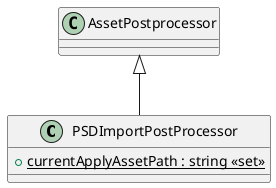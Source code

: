 @startuml
class PSDImportPostProcessor {
    + {static} currentApplyAssetPath : string <<set>>
}
AssetPostprocessor <|-- PSDImportPostProcessor
@enduml
